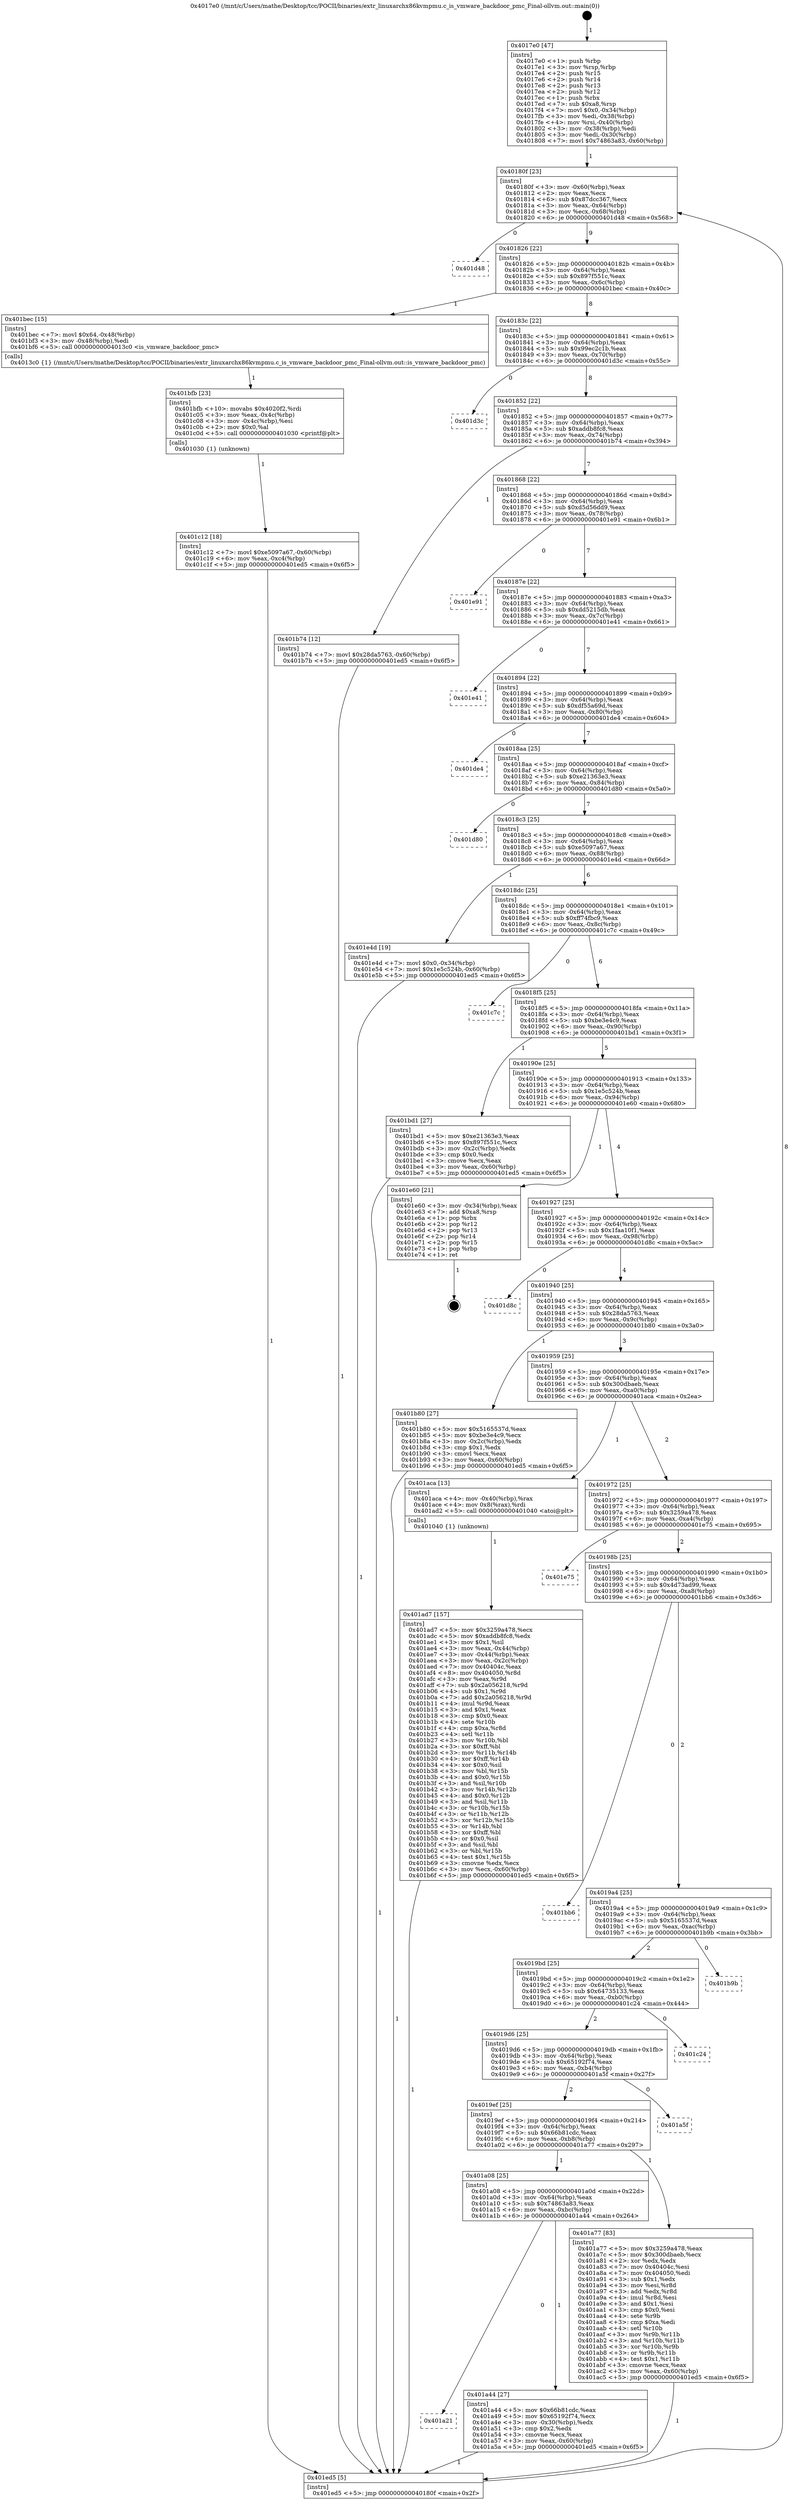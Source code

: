 digraph "0x4017e0" {
  label = "0x4017e0 (/mnt/c/Users/mathe/Desktop/tcc/POCII/binaries/extr_linuxarchx86kvmpmu.c_is_vmware_backdoor_pmc_Final-ollvm.out::main(0))"
  labelloc = "t"
  node[shape=record]

  Entry [label="",width=0.3,height=0.3,shape=circle,fillcolor=black,style=filled]
  "0x40180f" [label="{
     0x40180f [23]\l
     | [instrs]\l
     &nbsp;&nbsp;0x40180f \<+3\>: mov -0x60(%rbp),%eax\l
     &nbsp;&nbsp;0x401812 \<+2\>: mov %eax,%ecx\l
     &nbsp;&nbsp;0x401814 \<+6\>: sub $0x87dcc367,%ecx\l
     &nbsp;&nbsp;0x40181a \<+3\>: mov %eax,-0x64(%rbp)\l
     &nbsp;&nbsp;0x40181d \<+3\>: mov %ecx,-0x68(%rbp)\l
     &nbsp;&nbsp;0x401820 \<+6\>: je 0000000000401d48 \<main+0x568\>\l
  }"]
  "0x401d48" [label="{
     0x401d48\l
  }", style=dashed]
  "0x401826" [label="{
     0x401826 [22]\l
     | [instrs]\l
     &nbsp;&nbsp;0x401826 \<+5\>: jmp 000000000040182b \<main+0x4b\>\l
     &nbsp;&nbsp;0x40182b \<+3\>: mov -0x64(%rbp),%eax\l
     &nbsp;&nbsp;0x40182e \<+5\>: sub $0x897f551c,%eax\l
     &nbsp;&nbsp;0x401833 \<+3\>: mov %eax,-0x6c(%rbp)\l
     &nbsp;&nbsp;0x401836 \<+6\>: je 0000000000401bec \<main+0x40c\>\l
  }"]
  Exit [label="",width=0.3,height=0.3,shape=circle,fillcolor=black,style=filled,peripheries=2]
  "0x401bec" [label="{
     0x401bec [15]\l
     | [instrs]\l
     &nbsp;&nbsp;0x401bec \<+7\>: movl $0x64,-0x48(%rbp)\l
     &nbsp;&nbsp;0x401bf3 \<+3\>: mov -0x48(%rbp),%edi\l
     &nbsp;&nbsp;0x401bf6 \<+5\>: call 00000000004013c0 \<is_vmware_backdoor_pmc\>\l
     | [calls]\l
     &nbsp;&nbsp;0x4013c0 \{1\} (/mnt/c/Users/mathe/Desktop/tcc/POCII/binaries/extr_linuxarchx86kvmpmu.c_is_vmware_backdoor_pmc_Final-ollvm.out::is_vmware_backdoor_pmc)\l
  }"]
  "0x40183c" [label="{
     0x40183c [22]\l
     | [instrs]\l
     &nbsp;&nbsp;0x40183c \<+5\>: jmp 0000000000401841 \<main+0x61\>\l
     &nbsp;&nbsp;0x401841 \<+3\>: mov -0x64(%rbp),%eax\l
     &nbsp;&nbsp;0x401844 \<+5\>: sub $0x99ec2c1b,%eax\l
     &nbsp;&nbsp;0x401849 \<+3\>: mov %eax,-0x70(%rbp)\l
     &nbsp;&nbsp;0x40184c \<+6\>: je 0000000000401d3c \<main+0x55c\>\l
  }"]
  "0x401c12" [label="{
     0x401c12 [18]\l
     | [instrs]\l
     &nbsp;&nbsp;0x401c12 \<+7\>: movl $0xe5097a67,-0x60(%rbp)\l
     &nbsp;&nbsp;0x401c19 \<+6\>: mov %eax,-0xc4(%rbp)\l
     &nbsp;&nbsp;0x401c1f \<+5\>: jmp 0000000000401ed5 \<main+0x6f5\>\l
  }"]
  "0x401d3c" [label="{
     0x401d3c\l
  }", style=dashed]
  "0x401852" [label="{
     0x401852 [22]\l
     | [instrs]\l
     &nbsp;&nbsp;0x401852 \<+5\>: jmp 0000000000401857 \<main+0x77\>\l
     &nbsp;&nbsp;0x401857 \<+3\>: mov -0x64(%rbp),%eax\l
     &nbsp;&nbsp;0x40185a \<+5\>: sub $0xaddb8fc8,%eax\l
     &nbsp;&nbsp;0x40185f \<+3\>: mov %eax,-0x74(%rbp)\l
     &nbsp;&nbsp;0x401862 \<+6\>: je 0000000000401b74 \<main+0x394\>\l
  }"]
  "0x401bfb" [label="{
     0x401bfb [23]\l
     | [instrs]\l
     &nbsp;&nbsp;0x401bfb \<+10\>: movabs $0x4020f2,%rdi\l
     &nbsp;&nbsp;0x401c05 \<+3\>: mov %eax,-0x4c(%rbp)\l
     &nbsp;&nbsp;0x401c08 \<+3\>: mov -0x4c(%rbp),%esi\l
     &nbsp;&nbsp;0x401c0b \<+2\>: mov $0x0,%al\l
     &nbsp;&nbsp;0x401c0d \<+5\>: call 0000000000401030 \<printf@plt\>\l
     | [calls]\l
     &nbsp;&nbsp;0x401030 \{1\} (unknown)\l
  }"]
  "0x401b74" [label="{
     0x401b74 [12]\l
     | [instrs]\l
     &nbsp;&nbsp;0x401b74 \<+7\>: movl $0x28da5763,-0x60(%rbp)\l
     &nbsp;&nbsp;0x401b7b \<+5\>: jmp 0000000000401ed5 \<main+0x6f5\>\l
  }"]
  "0x401868" [label="{
     0x401868 [22]\l
     | [instrs]\l
     &nbsp;&nbsp;0x401868 \<+5\>: jmp 000000000040186d \<main+0x8d\>\l
     &nbsp;&nbsp;0x40186d \<+3\>: mov -0x64(%rbp),%eax\l
     &nbsp;&nbsp;0x401870 \<+5\>: sub $0xd5d56dd9,%eax\l
     &nbsp;&nbsp;0x401875 \<+3\>: mov %eax,-0x78(%rbp)\l
     &nbsp;&nbsp;0x401878 \<+6\>: je 0000000000401e91 \<main+0x6b1\>\l
  }"]
  "0x401ad7" [label="{
     0x401ad7 [157]\l
     | [instrs]\l
     &nbsp;&nbsp;0x401ad7 \<+5\>: mov $0x3259a478,%ecx\l
     &nbsp;&nbsp;0x401adc \<+5\>: mov $0xaddb8fc8,%edx\l
     &nbsp;&nbsp;0x401ae1 \<+3\>: mov $0x1,%sil\l
     &nbsp;&nbsp;0x401ae4 \<+3\>: mov %eax,-0x44(%rbp)\l
     &nbsp;&nbsp;0x401ae7 \<+3\>: mov -0x44(%rbp),%eax\l
     &nbsp;&nbsp;0x401aea \<+3\>: mov %eax,-0x2c(%rbp)\l
     &nbsp;&nbsp;0x401aed \<+7\>: mov 0x40404c,%eax\l
     &nbsp;&nbsp;0x401af4 \<+8\>: mov 0x404050,%r8d\l
     &nbsp;&nbsp;0x401afc \<+3\>: mov %eax,%r9d\l
     &nbsp;&nbsp;0x401aff \<+7\>: sub $0x2a056218,%r9d\l
     &nbsp;&nbsp;0x401b06 \<+4\>: sub $0x1,%r9d\l
     &nbsp;&nbsp;0x401b0a \<+7\>: add $0x2a056218,%r9d\l
     &nbsp;&nbsp;0x401b11 \<+4\>: imul %r9d,%eax\l
     &nbsp;&nbsp;0x401b15 \<+3\>: and $0x1,%eax\l
     &nbsp;&nbsp;0x401b18 \<+3\>: cmp $0x0,%eax\l
     &nbsp;&nbsp;0x401b1b \<+4\>: sete %r10b\l
     &nbsp;&nbsp;0x401b1f \<+4\>: cmp $0xa,%r8d\l
     &nbsp;&nbsp;0x401b23 \<+4\>: setl %r11b\l
     &nbsp;&nbsp;0x401b27 \<+3\>: mov %r10b,%bl\l
     &nbsp;&nbsp;0x401b2a \<+3\>: xor $0xff,%bl\l
     &nbsp;&nbsp;0x401b2d \<+3\>: mov %r11b,%r14b\l
     &nbsp;&nbsp;0x401b30 \<+4\>: xor $0xff,%r14b\l
     &nbsp;&nbsp;0x401b34 \<+4\>: xor $0x0,%sil\l
     &nbsp;&nbsp;0x401b38 \<+3\>: mov %bl,%r15b\l
     &nbsp;&nbsp;0x401b3b \<+4\>: and $0x0,%r15b\l
     &nbsp;&nbsp;0x401b3f \<+3\>: and %sil,%r10b\l
     &nbsp;&nbsp;0x401b42 \<+3\>: mov %r14b,%r12b\l
     &nbsp;&nbsp;0x401b45 \<+4\>: and $0x0,%r12b\l
     &nbsp;&nbsp;0x401b49 \<+3\>: and %sil,%r11b\l
     &nbsp;&nbsp;0x401b4c \<+3\>: or %r10b,%r15b\l
     &nbsp;&nbsp;0x401b4f \<+3\>: or %r11b,%r12b\l
     &nbsp;&nbsp;0x401b52 \<+3\>: xor %r12b,%r15b\l
     &nbsp;&nbsp;0x401b55 \<+3\>: or %r14b,%bl\l
     &nbsp;&nbsp;0x401b58 \<+3\>: xor $0xff,%bl\l
     &nbsp;&nbsp;0x401b5b \<+4\>: or $0x0,%sil\l
     &nbsp;&nbsp;0x401b5f \<+3\>: and %sil,%bl\l
     &nbsp;&nbsp;0x401b62 \<+3\>: or %bl,%r15b\l
     &nbsp;&nbsp;0x401b65 \<+4\>: test $0x1,%r15b\l
     &nbsp;&nbsp;0x401b69 \<+3\>: cmovne %edx,%ecx\l
     &nbsp;&nbsp;0x401b6c \<+3\>: mov %ecx,-0x60(%rbp)\l
     &nbsp;&nbsp;0x401b6f \<+5\>: jmp 0000000000401ed5 \<main+0x6f5\>\l
  }"]
  "0x401e91" [label="{
     0x401e91\l
  }", style=dashed]
  "0x40187e" [label="{
     0x40187e [22]\l
     | [instrs]\l
     &nbsp;&nbsp;0x40187e \<+5\>: jmp 0000000000401883 \<main+0xa3\>\l
     &nbsp;&nbsp;0x401883 \<+3\>: mov -0x64(%rbp),%eax\l
     &nbsp;&nbsp;0x401886 \<+5\>: sub $0xdd5215db,%eax\l
     &nbsp;&nbsp;0x40188b \<+3\>: mov %eax,-0x7c(%rbp)\l
     &nbsp;&nbsp;0x40188e \<+6\>: je 0000000000401e41 \<main+0x661\>\l
  }"]
  "0x4017e0" [label="{
     0x4017e0 [47]\l
     | [instrs]\l
     &nbsp;&nbsp;0x4017e0 \<+1\>: push %rbp\l
     &nbsp;&nbsp;0x4017e1 \<+3\>: mov %rsp,%rbp\l
     &nbsp;&nbsp;0x4017e4 \<+2\>: push %r15\l
     &nbsp;&nbsp;0x4017e6 \<+2\>: push %r14\l
     &nbsp;&nbsp;0x4017e8 \<+2\>: push %r13\l
     &nbsp;&nbsp;0x4017ea \<+2\>: push %r12\l
     &nbsp;&nbsp;0x4017ec \<+1\>: push %rbx\l
     &nbsp;&nbsp;0x4017ed \<+7\>: sub $0xa8,%rsp\l
     &nbsp;&nbsp;0x4017f4 \<+7\>: movl $0x0,-0x34(%rbp)\l
     &nbsp;&nbsp;0x4017fb \<+3\>: mov %edi,-0x38(%rbp)\l
     &nbsp;&nbsp;0x4017fe \<+4\>: mov %rsi,-0x40(%rbp)\l
     &nbsp;&nbsp;0x401802 \<+3\>: mov -0x38(%rbp),%edi\l
     &nbsp;&nbsp;0x401805 \<+3\>: mov %edi,-0x30(%rbp)\l
     &nbsp;&nbsp;0x401808 \<+7\>: movl $0x74863a83,-0x60(%rbp)\l
  }"]
  "0x401e41" [label="{
     0x401e41\l
  }", style=dashed]
  "0x401894" [label="{
     0x401894 [22]\l
     | [instrs]\l
     &nbsp;&nbsp;0x401894 \<+5\>: jmp 0000000000401899 \<main+0xb9\>\l
     &nbsp;&nbsp;0x401899 \<+3\>: mov -0x64(%rbp),%eax\l
     &nbsp;&nbsp;0x40189c \<+5\>: sub $0xdf55a69d,%eax\l
     &nbsp;&nbsp;0x4018a1 \<+3\>: mov %eax,-0x80(%rbp)\l
     &nbsp;&nbsp;0x4018a4 \<+6\>: je 0000000000401de4 \<main+0x604\>\l
  }"]
  "0x401ed5" [label="{
     0x401ed5 [5]\l
     | [instrs]\l
     &nbsp;&nbsp;0x401ed5 \<+5\>: jmp 000000000040180f \<main+0x2f\>\l
  }"]
  "0x401de4" [label="{
     0x401de4\l
  }", style=dashed]
  "0x4018aa" [label="{
     0x4018aa [25]\l
     | [instrs]\l
     &nbsp;&nbsp;0x4018aa \<+5\>: jmp 00000000004018af \<main+0xcf\>\l
     &nbsp;&nbsp;0x4018af \<+3\>: mov -0x64(%rbp),%eax\l
     &nbsp;&nbsp;0x4018b2 \<+5\>: sub $0xe21363e3,%eax\l
     &nbsp;&nbsp;0x4018b7 \<+6\>: mov %eax,-0x84(%rbp)\l
     &nbsp;&nbsp;0x4018bd \<+6\>: je 0000000000401d80 \<main+0x5a0\>\l
  }"]
  "0x401a21" [label="{
     0x401a21\l
  }", style=dashed]
  "0x401d80" [label="{
     0x401d80\l
  }", style=dashed]
  "0x4018c3" [label="{
     0x4018c3 [25]\l
     | [instrs]\l
     &nbsp;&nbsp;0x4018c3 \<+5\>: jmp 00000000004018c8 \<main+0xe8\>\l
     &nbsp;&nbsp;0x4018c8 \<+3\>: mov -0x64(%rbp),%eax\l
     &nbsp;&nbsp;0x4018cb \<+5\>: sub $0xe5097a67,%eax\l
     &nbsp;&nbsp;0x4018d0 \<+6\>: mov %eax,-0x88(%rbp)\l
     &nbsp;&nbsp;0x4018d6 \<+6\>: je 0000000000401e4d \<main+0x66d\>\l
  }"]
  "0x401a44" [label="{
     0x401a44 [27]\l
     | [instrs]\l
     &nbsp;&nbsp;0x401a44 \<+5\>: mov $0x66b81cdc,%eax\l
     &nbsp;&nbsp;0x401a49 \<+5\>: mov $0x65192f74,%ecx\l
     &nbsp;&nbsp;0x401a4e \<+3\>: mov -0x30(%rbp),%edx\l
     &nbsp;&nbsp;0x401a51 \<+3\>: cmp $0x2,%edx\l
     &nbsp;&nbsp;0x401a54 \<+3\>: cmovne %ecx,%eax\l
     &nbsp;&nbsp;0x401a57 \<+3\>: mov %eax,-0x60(%rbp)\l
     &nbsp;&nbsp;0x401a5a \<+5\>: jmp 0000000000401ed5 \<main+0x6f5\>\l
  }"]
  "0x401e4d" [label="{
     0x401e4d [19]\l
     | [instrs]\l
     &nbsp;&nbsp;0x401e4d \<+7\>: movl $0x0,-0x34(%rbp)\l
     &nbsp;&nbsp;0x401e54 \<+7\>: movl $0x1e5c524b,-0x60(%rbp)\l
     &nbsp;&nbsp;0x401e5b \<+5\>: jmp 0000000000401ed5 \<main+0x6f5\>\l
  }"]
  "0x4018dc" [label="{
     0x4018dc [25]\l
     | [instrs]\l
     &nbsp;&nbsp;0x4018dc \<+5\>: jmp 00000000004018e1 \<main+0x101\>\l
     &nbsp;&nbsp;0x4018e1 \<+3\>: mov -0x64(%rbp),%eax\l
     &nbsp;&nbsp;0x4018e4 \<+5\>: sub $0xff74fbc9,%eax\l
     &nbsp;&nbsp;0x4018e9 \<+6\>: mov %eax,-0x8c(%rbp)\l
     &nbsp;&nbsp;0x4018ef \<+6\>: je 0000000000401c7c \<main+0x49c\>\l
  }"]
  "0x401a08" [label="{
     0x401a08 [25]\l
     | [instrs]\l
     &nbsp;&nbsp;0x401a08 \<+5\>: jmp 0000000000401a0d \<main+0x22d\>\l
     &nbsp;&nbsp;0x401a0d \<+3\>: mov -0x64(%rbp),%eax\l
     &nbsp;&nbsp;0x401a10 \<+5\>: sub $0x74863a83,%eax\l
     &nbsp;&nbsp;0x401a15 \<+6\>: mov %eax,-0xbc(%rbp)\l
     &nbsp;&nbsp;0x401a1b \<+6\>: je 0000000000401a44 \<main+0x264\>\l
  }"]
  "0x401c7c" [label="{
     0x401c7c\l
  }", style=dashed]
  "0x4018f5" [label="{
     0x4018f5 [25]\l
     | [instrs]\l
     &nbsp;&nbsp;0x4018f5 \<+5\>: jmp 00000000004018fa \<main+0x11a\>\l
     &nbsp;&nbsp;0x4018fa \<+3\>: mov -0x64(%rbp),%eax\l
     &nbsp;&nbsp;0x4018fd \<+5\>: sub $0xbe3e4c9,%eax\l
     &nbsp;&nbsp;0x401902 \<+6\>: mov %eax,-0x90(%rbp)\l
     &nbsp;&nbsp;0x401908 \<+6\>: je 0000000000401bd1 \<main+0x3f1\>\l
  }"]
  "0x401a77" [label="{
     0x401a77 [83]\l
     | [instrs]\l
     &nbsp;&nbsp;0x401a77 \<+5\>: mov $0x3259a478,%eax\l
     &nbsp;&nbsp;0x401a7c \<+5\>: mov $0x300dbaeb,%ecx\l
     &nbsp;&nbsp;0x401a81 \<+2\>: xor %edx,%edx\l
     &nbsp;&nbsp;0x401a83 \<+7\>: mov 0x40404c,%esi\l
     &nbsp;&nbsp;0x401a8a \<+7\>: mov 0x404050,%edi\l
     &nbsp;&nbsp;0x401a91 \<+3\>: sub $0x1,%edx\l
     &nbsp;&nbsp;0x401a94 \<+3\>: mov %esi,%r8d\l
     &nbsp;&nbsp;0x401a97 \<+3\>: add %edx,%r8d\l
     &nbsp;&nbsp;0x401a9a \<+4\>: imul %r8d,%esi\l
     &nbsp;&nbsp;0x401a9e \<+3\>: and $0x1,%esi\l
     &nbsp;&nbsp;0x401aa1 \<+3\>: cmp $0x0,%esi\l
     &nbsp;&nbsp;0x401aa4 \<+4\>: sete %r9b\l
     &nbsp;&nbsp;0x401aa8 \<+3\>: cmp $0xa,%edi\l
     &nbsp;&nbsp;0x401aab \<+4\>: setl %r10b\l
     &nbsp;&nbsp;0x401aaf \<+3\>: mov %r9b,%r11b\l
     &nbsp;&nbsp;0x401ab2 \<+3\>: and %r10b,%r11b\l
     &nbsp;&nbsp;0x401ab5 \<+3\>: xor %r10b,%r9b\l
     &nbsp;&nbsp;0x401ab8 \<+3\>: or %r9b,%r11b\l
     &nbsp;&nbsp;0x401abb \<+4\>: test $0x1,%r11b\l
     &nbsp;&nbsp;0x401abf \<+3\>: cmovne %ecx,%eax\l
     &nbsp;&nbsp;0x401ac2 \<+3\>: mov %eax,-0x60(%rbp)\l
     &nbsp;&nbsp;0x401ac5 \<+5\>: jmp 0000000000401ed5 \<main+0x6f5\>\l
  }"]
  "0x401bd1" [label="{
     0x401bd1 [27]\l
     | [instrs]\l
     &nbsp;&nbsp;0x401bd1 \<+5\>: mov $0xe21363e3,%eax\l
     &nbsp;&nbsp;0x401bd6 \<+5\>: mov $0x897f551c,%ecx\l
     &nbsp;&nbsp;0x401bdb \<+3\>: mov -0x2c(%rbp),%edx\l
     &nbsp;&nbsp;0x401bde \<+3\>: cmp $0x0,%edx\l
     &nbsp;&nbsp;0x401be1 \<+3\>: cmove %ecx,%eax\l
     &nbsp;&nbsp;0x401be4 \<+3\>: mov %eax,-0x60(%rbp)\l
     &nbsp;&nbsp;0x401be7 \<+5\>: jmp 0000000000401ed5 \<main+0x6f5\>\l
  }"]
  "0x40190e" [label="{
     0x40190e [25]\l
     | [instrs]\l
     &nbsp;&nbsp;0x40190e \<+5\>: jmp 0000000000401913 \<main+0x133\>\l
     &nbsp;&nbsp;0x401913 \<+3\>: mov -0x64(%rbp),%eax\l
     &nbsp;&nbsp;0x401916 \<+5\>: sub $0x1e5c524b,%eax\l
     &nbsp;&nbsp;0x40191b \<+6\>: mov %eax,-0x94(%rbp)\l
     &nbsp;&nbsp;0x401921 \<+6\>: je 0000000000401e60 \<main+0x680\>\l
  }"]
  "0x4019ef" [label="{
     0x4019ef [25]\l
     | [instrs]\l
     &nbsp;&nbsp;0x4019ef \<+5\>: jmp 00000000004019f4 \<main+0x214\>\l
     &nbsp;&nbsp;0x4019f4 \<+3\>: mov -0x64(%rbp),%eax\l
     &nbsp;&nbsp;0x4019f7 \<+5\>: sub $0x66b81cdc,%eax\l
     &nbsp;&nbsp;0x4019fc \<+6\>: mov %eax,-0xb8(%rbp)\l
     &nbsp;&nbsp;0x401a02 \<+6\>: je 0000000000401a77 \<main+0x297\>\l
  }"]
  "0x401e60" [label="{
     0x401e60 [21]\l
     | [instrs]\l
     &nbsp;&nbsp;0x401e60 \<+3\>: mov -0x34(%rbp),%eax\l
     &nbsp;&nbsp;0x401e63 \<+7\>: add $0xa8,%rsp\l
     &nbsp;&nbsp;0x401e6a \<+1\>: pop %rbx\l
     &nbsp;&nbsp;0x401e6b \<+2\>: pop %r12\l
     &nbsp;&nbsp;0x401e6d \<+2\>: pop %r13\l
     &nbsp;&nbsp;0x401e6f \<+2\>: pop %r14\l
     &nbsp;&nbsp;0x401e71 \<+2\>: pop %r15\l
     &nbsp;&nbsp;0x401e73 \<+1\>: pop %rbp\l
     &nbsp;&nbsp;0x401e74 \<+1\>: ret\l
  }"]
  "0x401927" [label="{
     0x401927 [25]\l
     | [instrs]\l
     &nbsp;&nbsp;0x401927 \<+5\>: jmp 000000000040192c \<main+0x14c\>\l
     &nbsp;&nbsp;0x40192c \<+3\>: mov -0x64(%rbp),%eax\l
     &nbsp;&nbsp;0x40192f \<+5\>: sub $0x1faa10f1,%eax\l
     &nbsp;&nbsp;0x401934 \<+6\>: mov %eax,-0x98(%rbp)\l
     &nbsp;&nbsp;0x40193a \<+6\>: je 0000000000401d8c \<main+0x5ac\>\l
  }"]
  "0x401a5f" [label="{
     0x401a5f\l
  }", style=dashed]
  "0x401d8c" [label="{
     0x401d8c\l
  }", style=dashed]
  "0x401940" [label="{
     0x401940 [25]\l
     | [instrs]\l
     &nbsp;&nbsp;0x401940 \<+5\>: jmp 0000000000401945 \<main+0x165\>\l
     &nbsp;&nbsp;0x401945 \<+3\>: mov -0x64(%rbp),%eax\l
     &nbsp;&nbsp;0x401948 \<+5\>: sub $0x28da5763,%eax\l
     &nbsp;&nbsp;0x40194d \<+6\>: mov %eax,-0x9c(%rbp)\l
     &nbsp;&nbsp;0x401953 \<+6\>: je 0000000000401b80 \<main+0x3a0\>\l
  }"]
  "0x4019d6" [label="{
     0x4019d6 [25]\l
     | [instrs]\l
     &nbsp;&nbsp;0x4019d6 \<+5\>: jmp 00000000004019db \<main+0x1fb\>\l
     &nbsp;&nbsp;0x4019db \<+3\>: mov -0x64(%rbp),%eax\l
     &nbsp;&nbsp;0x4019de \<+5\>: sub $0x65192f74,%eax\l
     &nbsp;&nbsp;0x4019e3 \<+6\>: mov %eax,-0xb4(%rbp)\l
     &nbsp;&nbsp;0x4019e9 \<+6\>: je 0000000000401a5f \<main+0x27f\>\l
  }"]
  "0x401b80" [label="{
     0x401b80 [27]\l
     | [instrs]\l
     &nbsp;&nbsp;0x401b80 \<+5\>: mov $0x5165537d,%eax\l
     &nbsp;&nbsp;0x401b85 \<+5\>: mov $0xbe3e4c9,%ecx\l
     &nbsp;&nbsp;0x401b8a \<+3\>: mov -0x2c(%rbp),%edx\l
     &nbsp;&nbsp;0x401b8d \<+3\>: cmp $0x1,%edx\l
     &nbsp;&nbsp;0x401b90 \<+3\>: cmovl %ecx,%eax\l
     &nbsp;&nbsp;0x401b93 \<+3\>: mov %eax,-0x60(%rbp)\l
     &nbsp;&nbsp;0x401b96 \<+5\>: jmp 0000000000401ed5 \<main+0x6f5\>\l
  }"]
  "0x401959" [label="{
     0x401959 [25]\l
     | [instrs]\l
     &nbsp;&nbsp;0x401959 \<+5\>: jmp 000000000040195e \<main+0x17e\>\l
     &nbsp;&nbsp;0x40195e \<+3\>: mov -0x64(%rbp),%eax\l
     &nbsp;&nbsp;0x401961 \<+5\>: sub $0x300dbaeb,%eax\l
     &nbsp;&nbsp;0x401966 \<+6\>: mov %eax,-0xa0(%rbp)\l
     &nbsp;&nbsp;0x40196c \<+6\>: je 0000000000401aca \<main+0x2ea\>\l
  }"]
  "0x401c24" [label="{
     0x401c24\l
  }", style=dashed]
  "0x401aca" [label="{
     0x401aca [13]\l
     | [instrs]\l
     &nbsp;&nbsp;0x401aca \<+4\>: mov -0x40(%rbp),%rax\l
     &nbsp;&nbsp;0x401ace \<+4\>: mov 0x8(%rax),%rdi\l
     &nbsp;&nbsp;0x401ad2 \<+5\>: call 0000000000401040 \<atoi@plt\>\l
     | [calls]\l
     &nbsp;&nbsp;0x401040 \{1\} (unknown)\l
  }"]
  "0x401972" [label="{
     0x401972 [25]\l
     | [instrs]\l
     &nbsp;&nbsp;0x401972 \<+5\>: jmp 0000000000401977 \<main+0x197\>\l
     &nbsp;&nbsp;0x401977 \<+3\>: mov -0x64(%rbp),%eax\l
     &nbsp;&nbsp;0x40197a \<+5\>: sub $0x3259a478,%eax\l
     &nbsp;&nbsp;0x40197f \<+6\>: mov %eax,-0xa4(%rbp)\l
     &nbsp;&nbsp;0x401985 \<+6\>: je 0000000000401e75 \<main+0x695\>\l
  }"]
  "0x4019bd" [label="{
     0x4019bd [25]\l
     | [instrs]\l
     &nbsp;&nbsp;0x4019bd \<+5\>: jmp 00000000004019c2 \<main+0x1e2\>\l
     &nbsp;&nbsp;0x4019c2 \<+3\>: mov -0x64(%rbp),%eax\l
     &nbsp;&nbsp;0x4019c5 \<+5\>: sub $0x64735133,%eax\l
     &nbsp;&nbsp;0x4019ca \<+6\>: mov %eax,-0xb0(%rbp)\l
     &nbsp;&nbsp;0x4019d0 \<+6\>: je 0000000000401c24 \<main+0x444\>\l
  }"]
  "0x401e75" [label="{
     0x401e75\l
  }", style=dashed]
  "0x40198b" [label="{
     0x40198b [25]\l
     | [instrs]\l
     &nbsp;&nbsp;0x40198b \<+5\>: jmp 0000000000401990 \<main+0x1b0\>\l
     &nbsp;&nbsp;0x401990 \<+3\>: mov -0x64(%rbp),%eax\l
     &nbsp;&nbsp;0x401993 \<+5\>: sub $0x4d73ad99,%eax\l
     &nbsp;&nbsp;0x401998 \<+6\>: mov %eax,-0xa8(%rbp)\l
     &nbsp;&nbsp;0x40199e \<+6\>: je 0000000000401bb6 \<main+0x3d6\>\l
  }"]
  "0x401b9b" [label="{
     0x401b9b\l
  }", style=dashed]
  "0x401bb6" [label="{
     0x401bb6\l
  }", style=dashed]
  "0x4019a4" [label="{
     0x4019a4 [25]\l
     | [instrs]\l
     &nbsp;&nbsp;0x4019a4 \<+5\>: jmp 00000000004019a9 \<main+0x1c9\>\l
     &nbsp;&nbsp;0x4019a9 \<+3\>: mov -0x64(%rbp),%eax\l
     &nbsp;&nbsp;0x4019ac \<+5\>: sub $0x5165537d,%eax\l
     &nbsp;&nbsp;0x4019b1 \<+6\>: mov %eax,-0xac(%rbp)\l
     &nbsp;&nbsp;0x4019b7 \<+6\>: je 0000000000401b9b \<main+0x3bb\>\l
  }"]
  Entry -> "0x4017e0" [label=" 1"]
  "0x40180f" -> "0x401d48" [label=" 0"]
  "0x40180f" -> "0x401826" [label=" 9"]
  "0x401e60" -> Exit [label=" 1"]
  "0x401826" -> "0x401bec" [label=" 1"]
  "0x401826" -> "0x40183c" [label=" 8"]
  "0x401e4d" -> "0x401ed5" [label=" 1"]
  "0x40183c" -> "0x401d3c" [label=" 0"]
  "0x40183c" -> "0x401852" [label=" 8"]
  "0x401c12" -> "0x401ed5" [label=" 1"]
  "0x401852" -> "0x401b74" [label=" 1"]
  "0x401852" -> "0x401868" [label=" 7"]
  "0x401bfb" -> "0x401c12" [label=" 1"]
  "0x401868" -> "0x401e91" [label=" 0"]
  "0x401868" -> "0x40187e" [label=" 7"]
  "0x401bec" -> "0x401bfb" [label=" 1"]
  "0x40187e" -> "0x401e41" [label=" 0"]
  "0x40187e" -> "0x401894" [label=" 7"]
  "0x401bd1" -> "0x401ed5" [label=" 1"]
  "0x401894" -> "0x401de4" [label=" 0"]
  "0x401894" -> "0x4018aa" [label=" 7"]
  "0x401b80" -> "0x401ed5" [label=" 1"]
  "0x4018aa" -> "0x401d80" [label=" 0"]
  "0x4018aa" -> "0x4018c3" [label=" 7"]
  "0x401b74" -> "0x401ed5" [label=" 1"]
  "0x4018c3" -> "0x401e4d" [label=" 1"]
  "0x4018c3" -> "0x4018dc" [label=" 6"]
  "0x401ad7" -> "0x401ed5" [label=" 1"]
  "0x4018dc" -> "0x401c7c" [label=" 0"]
  "0x4018dc" -> "0x4018f5" [label=" 6"]
  "0x401a77" -> "0x401ed5" [label=" 1"]
  "0x4018f5" -> "0x401bd1" [label=" 1"]
  "0x4018f5" -> "0x40190e" [label=" 5"]
  "0x401ed5" -> "0x40180f" [label=" 8"]
  "0x40190e" -> "0x401e60" [label=" 1"]
  "0x40190e" -> "0x401927" [label=" 4"]
  "0x401a44" -> "0x401ed5" [label=" 1"]
  "0x401927" -> "0x401d8c" [label=" 0"]
  "0x401927" -> "0x401940" [label=" 4"]
  "0x401a08" -> "0x401a21" [label=" 0"]
  "0x401940" -> "0x401b80" [label=" 1"]
  "0x401940" -> "0x401959" [label=" 3"]
  "0x401aca" -> "0x401ad7" [label=" 1"]
  "0x401959" -> "0x401aca" [label=" 1"]
  "0x401959" -> "0x401972" [label=" 2"]
  "0x4019ef" -> "0x401a08" [label=" 1"]
  "0x401972" -> "0x401e75" [label=" 0"]
  "0x401972" -> "0x40198b" [label=" 2"]
  "0x4017e0" -> "0x40180f" [label=" 1"]
  "0x40198b" -> "0x401bb6" [label=" 0"]
  "0x40198b" -> "0x4019a4" [label=" 2"]
  "0x4019d6" -> "0x4019ef" [label=" 2"]
  "0x4019a4" -> "0x401b9b" [label=" 0"]
  "0x4019a4" -> "0x4019bd" [label=" 2"]
  "0x4019ef" -> "0x401a77" [label=" 1"]
  "0x4019bd" -> "0x401c24" [label=" 0"]
  "0x4019bd" -> "0x4019d6" [label=" 2"]
  "0x401a08" -> "0x401a44" [label=" 1"]
  "0x4019d6" -> "0x401a5f" [label=" 0"]
}
